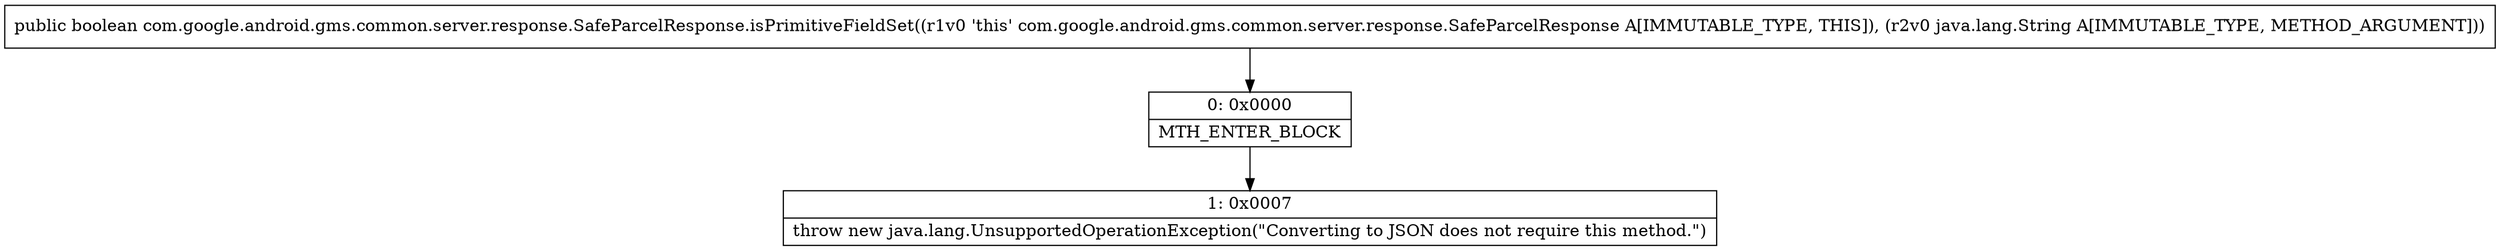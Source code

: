 digraph "CFG forcom.google.android.gms.common.server.response.SafeParcelResponse.isPrimitiveFieldSet(Ljava\/lang\/String;)Z" {
Node_0 [shape=record,label="{0\:\ 0x0000|MTH_ENTER_BLOCK\l}"];
Node_1 [shape=record,label="{1\:\ 0x0007|throw new java.lang.UnsupportedOperationException(\"Converting to JSON does not require this method.\")\l}"];
MethodNode[shape=record,label="{public boolean com.google.android.gms.common.server.response.SafeParcelResponse.isPrimitiveFieldSet((r1v0 'this' com.google.android.gms.common.server.response.SafeParcelResponse A[IMMUTABLE_TYPE, THIS]), (r2v0 java.lang.String A[IMMUTABLE_TYPE, METHOD_ARGUMENT])) }"];
MethodNode -> Node_0;
Node_0 -> Node_1;
}

